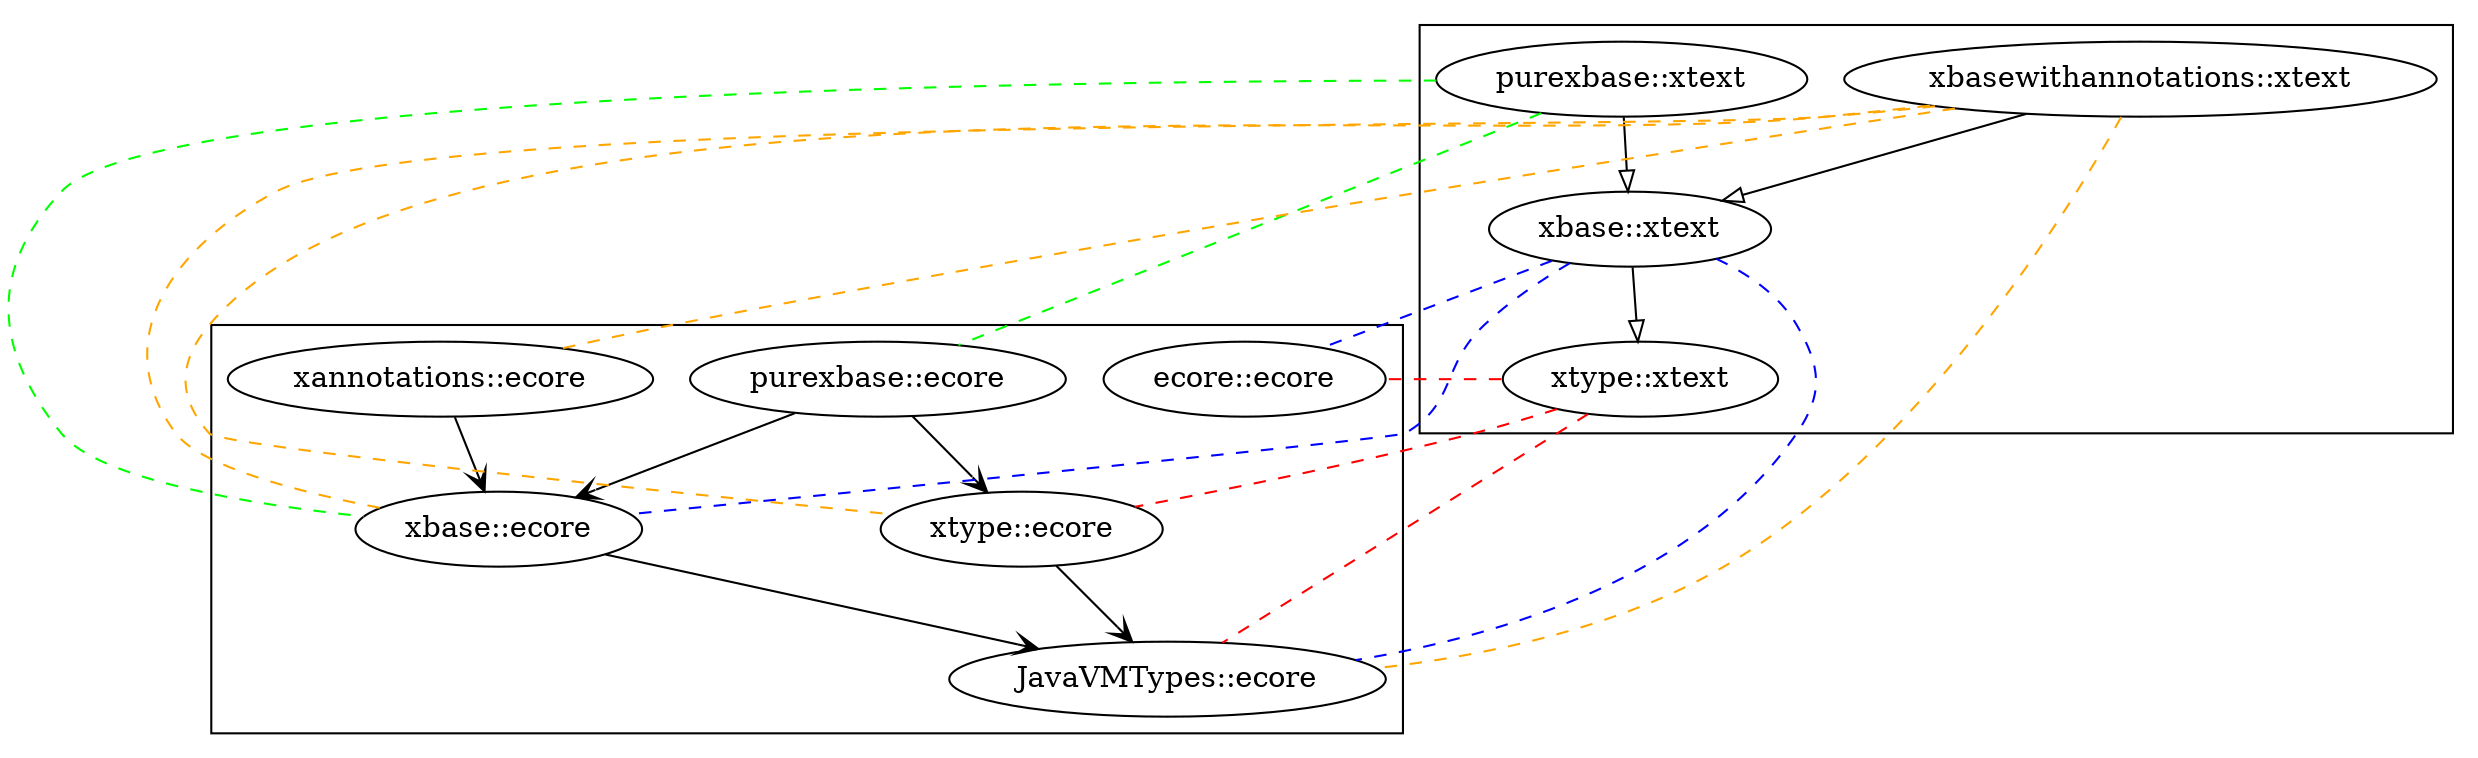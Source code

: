 digraph ecore_dependencies {
  /* ecore_ files */

subgraph cluster0 {
  ecore_xbase [label="xbase::ecore"]
  ecore_JavaVMTypes [label="JavaVMTypes::ecore"]
  ecore_xannotations [label="xannotations::ecore"]
  ecore_xtype [label="xtype::ecore"]
  ecore_ecore [label="ecore::ecore"]
  ecore_purexbase [label="purexbase::ecore"]

  ecore_xbase -> ecore_JavaVMTypes [arrowhead=vee]
  ecore_xtype -> ecore_JavaVMTypes [arrowhead=vee]
  ecore_xannotations -> ecore_xbase [arrowhead=vee]
  ecore_purexbase -> ecore_xtype [arrowhead=vee]
  ecore_purexbase -> ecore_xbase [arrowhead=vee]
}
  /* Xtext files */

subgraph cluster1 {
  xtext_xbase [label="xbase::xtext"]
  xtext_xtype [label="xtype::xtext"]
  xtext_purexbase [label="purexbase::xtext"]
  xtext_xbasewithannotations [label="xbasewithannotations::xtext"]

  xtext_xbase -> xtext_xtype [arrowhead="empty"]
  xtext_purexbase -> xtext_xbase [arrowhead="empty"]
  xtext_xbasewithannotations -> xtext_xbase [arrowhead="empty"]
}

  /* Xtext to ecore dependencies */

  xtext_xbase -> ecore_xbase [arrowhead="void", arrowtail="diamond", style=dashed, color=blue]
  xtext_xbase -> ecore_JavaVMTypes [arrowhead="void", arrowtail="diamond", style=dashed, color=blue]
  xtext_xbase -> ecore_ecore [arrowhead="void", arrowtail="diamond", style=dashed, color=blue]

  xtext_xtype -> ecore_xtype [arrowhead="void", arrowtail="diamond", style=dashed, color=red]
  xtext_xtype -> ecore_JavaVMTypes [arrowhead="void", arrowtail="diamond", style=dashed, color=red]
  xtext_xtype -> ecore_ecore [arrowhead="void", arrowtail="diamond", style=dashed, color=red]

  xtext_purexbase -> ecore_purexbase [arrowhead="void", arrowtail="diamond", style=dashed, color=green]
  xtext_purexbase -> ecore_xbase [arrowhead="void", arrowtail="diamond", style=dashed, color=green]

  xtext_xbasewithannotations -> ecore_xbase [arrowhead="void", arrowtail="diamond", style=dashed, color=orange]
  xtext_xbasewithannotations -> ecore_xtype [arrowhead="void", arrowtail="diamond", style=dashed, color=orange]
  xtext_xbasewithannotations -> ecore_JavaVMTypes [arrowhead="void", arrowtail="diamond", style=dashed, color=orange]
  xtext_xbasewithannotations -> ecore_xannotations [arrowhead="void", arrowtail="diamond", style=dashed, color=orange]

}
